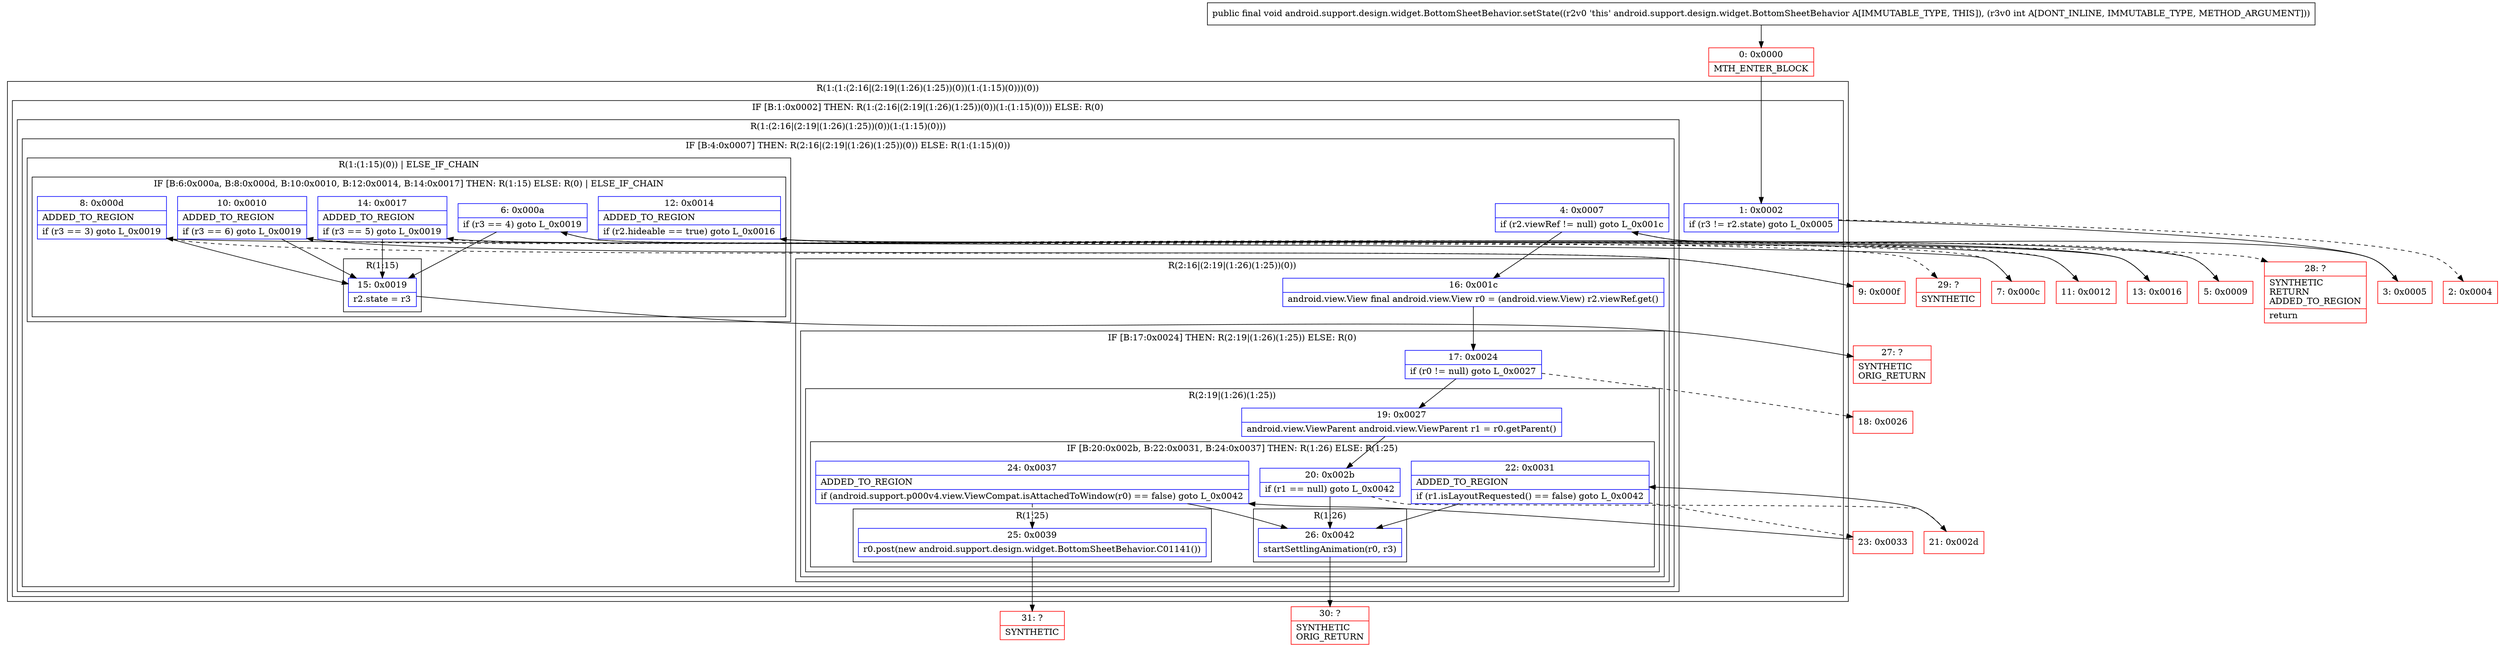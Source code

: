 digraph "CFG forandroid.support.design.widget.BottomSheetBehavior.setState(I)V" {
subgraph cluster_Region_1560401641 {
label = "R(1:(1:(2:16|(2:19|(1:26)(1:25))(0))(1:(1:15)(0)))(0))";
node [shape=record,color=blue];
subgraph cluster_IfRegion_545359421 {
label = "IF [B:1:0x0002] THEN: R(1:(2:16|(2:19|(1:26)(1:25))(0))(1:(1:15)(0))) ELSE: R(0)";
node [shape=record,color=blue];
Node_1 [shape=record,label="{1\:\ 0x0002|if (r3 != r2.state) goto L_0x0005\l}"];
subgraph cluster_Region_522087921 {
label = "R(1:(2:16|(2:19|(1:26)(1:25))(0))(1:(1:15)(0)))";
node [shape=record,color=blue];
subgraph cluster_IfRegion_646554975 {
label = "IF [B:4:0x0007] THEN: R(2:16|(2:19|(1:26)(1:25))(0)) ELSE: R(1:(1:15)(0))";
node [shape=record,color=blue];
Node_4 [shape=record,label="{4\:\ 0x0007|if (r2.viewRef != null) goto L_0x001c\l}"];
subgraph cluster_Region_521784904 {
label = "R(2:16|(2:19|(1:26)(1:25))(0))";
node [shape=record,color=blue];
Node_16 [shape=record,label="{16\:\ 0x001c|android.view.View final android.view.View r0 = (android.view.View) r2.viewRef.get()\l}"];
subgraph cluster_IfRegion_1896510725 {
label = "IF [B:17:0x0024] THEN: R(2:19|(1:26)(1:25)) ELSE: R(0)";
node [shape=record,color=blue];
Node_17 [shape=record,label="{17\:\ 0x0024|if (r0 != null) goto L_0x0027\l}"];
subgraph cluster_Region_833016048 {
label = "R(2:19|(1:26)(1:25))";
node [shape=record,color=blue];
Node_19 [shape=record,label="{19\:\ 0x0027|android.view.ViewParent android.view.ViewParent r1 = r0.getParent()\l}"];
subgraph cluster_IfRegion_1393396039 {
label = "IF [B:20:0x002b, B:22:0x0031, B:24:0x0037] THEN: R(1:26) ELSE: R(1:25)";
node [shape=record,color=blue];
Node_20 [shape=record,label="{20\:\ 0x002b|if (r1 == null) goto L_0x0042\l}"];
Node_22 [shape=record,label="{22\:\ 0x0031|ADDED_TO_REGION\l|if (r1.isLayoutRequested() == false) goto L_0x0042\l}"];
Node_24 [shape=record,label="{24\:\ 0x0037|ADDED_TO_REGION\l|if (android.support.p000v4.view.ViewCompat.isAttachedToWindow(r0) == false) goto L_0x0042\l}"];
subgraph cluster_Region_37189344 {
label = "R(1:26)";
node [shape=record,color=blue];
Node_26 [shape=record,label="{26\:\ 0x0042|startSettlingAnimation(r0, r3)\l}"];
}
subgraph cluster_Region_548903422 {
label = "R(1:25)";
node [shape=record,color=blue];
Node_25 [shape=record,label="{25\:\ 0x0039|r0.post(new android.support.design.widget.BottomSheetBehavior.C01141())\l}"];
}
}
}
subgraph cluster_Region_1970047481 {
label = "R(0)";
node [shape=record,color=blue];
}
}
}
subgraph cluster_Region_1508923655 {
label = "R(1:(1:15)(0)) | ELSE_IF_CHAIN\l";
node [shape=record,color=blue];
subgraph cluster_IfRegion_896386605 {
label = "IF [B:6:0x000a, B:8:0x000d, B:10:0x0010, B:12:0x0014, B:14:0x0017] THEN: R(1:15) ELSE: R(0) | ELSE_IF_CHAIN\l";
node [shape=record,color=blue];
Node_6 [shape=record,label="{6\:\ 0x000a|if (r3 == 4) goto L_0x0019\l}"];
Node_8 [shape=record,label="{8\:\ 0x000d|ADDED_TO_REGION\l|if (r3 == 3) goto L_0x0019\l}"];
Node_10 [shape=record,label="{10\:\ 0x0010|ADDED_TO_REGION\l|if (r3 == 6) goto L_0x0019\l}"];
Node_12 [shape=record,label="{12\:\ 0x0014|ADDED_TO_REGION\l|if (r2.hideable == true) goto L_0x0016\l}"];
Node_14 [shape=record,label="{14\:\ 0x0017|ADDED_TO_REGION\l|if (r3 == 5) goto L_0x0019\l}"];
subgraph cluster_Region_1587883650 {
label = "R(1:15)";
node [shape=record,color=blue];
Node_15 [shape=record,label="{15\:\ 0x0019|r2.state = r3\l}"];
}
subgraph cluster_Region_1335318510 {
label = "R(0)";
node [shape=record,color=blue];
}
}
}
}
}
subgraph cluster_Region_343152506 {
label = "R(0)";
node [shape=record,color=blue];
}
}
}
Node_0 [shape=record,color=red,label="{0\:\ 0x0000|MTH_ENTER_BLOCK\l}"];
Node_2 [shape=record,color=red,label="{2\:\ 0x0004}"];
Node_3 [shape=record,color=red,label="{3\:\ 0x0005}"];
Node_5 [shape=record,color=red,label="{5\:\ 0x0009}"];
Node_7 [shape=record,color=red,label="{7\:\ 0x000c}"];
Node_9 [shape=record,color=red,label="{9\:\ 0x000f}"];
Node_11 [shape=record,color=red,label="{11\:\ 0x0012}"];
Node_13 [shape=record,color=red,label="{13\:\ 0x0016}"];
Node_18 [shape=record,color=red,label="{18\:\ 0x0026}"];
Node_21 [shape=record,color=red,label="{21\:\ 0x002d}"];
Node_23 [shape=record,color=red,label="{23\:\ 0x0033}"];
Node_27 [shape=record,color=red,label="{27\:\ ?|SYNTHETIC\lORIG_RETURN\l}"];
Node_28 [shape=record,color=red,label="{28\:\ ?|SYNTHETIC\lRETURN\lADDED_TO_REGION\l|return\l}"];
Node_29 [shape=record,color=red,label="{29\:\ ?|SYNTHETIC\l}"];
Node_30 [shape=record,color=red,label="{30\:\ ?|SYNTHETIC\lORIG_RETURN\l}"];
Node_31 [shape=record,color=red,label="{31\:\ ?|SYNTHETIC\l}"];
MethodNode[shape=record,label="{public final void android.support.design.widget.BottomSheetBehavior.setState((r2v0 'this' android.support.design.widget.BottomSheetBehavior A[IMMUTABLE_TYPE, THIS]), (r3v0 int A[DONT_INLINE, IMMUTABLE_TYPE, METHOD_ARGUMENT])) }"];
MethodNode -> Node_0;
Node_1 -> Node_2[style=dashed];
Node_1 -> Node_3;
Node_4 -> Node_5[style=dashed];
Node_4 -> Node_16;
Node_16 -> Node_17;
Node_17 -> Node_18[style=dashed];
Node_17 -> Node_19;
Node_19 -> Node_20;
Node_20 -> Node_21[style=dashed];
Node_20 -> Node_26;
Node_22 -> Node_23[style=dashed];
Node_22 -> Node_26;
Node_24 -> Node_25[style=dashed];
Node_24 -> Node_26;
Node_26 -> Node_30;
Node_25 -> Node_31;
Node_6 -> Node_7[style=dashed];
Node_6 -> Node_15;
Node_8 -> Node_9[style=dashed];
Node_8 -> Node_15;
Node_10 -> Node_11[style=dashed];
Node_10 -> Node_15;
Node_12 -> Node_13;
Node_12 -> Node_28[style=dashed];
Node_14 -> Node_15;
Node_14 -> Node_29[style=dashed];
Node_15 -> Node_27;
Node_0 -> Node_1;
Node_3 -> Node_4;
Node_5 -> Node_6;
Node_7 -> Node_8;
Node_9 -> Node_10;
Node_11 -> Node_12;
Node_13 -> Node_14;
Node_21 -> Node_22;
Node_23 -> Node_24;
}

